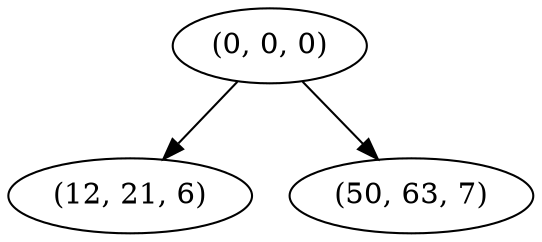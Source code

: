 digraph tree {
    "(0, 0, 0)";
    "(12, 21, 6)";
    "(50, 63, 7)";
    "(0, 0, 0)" -> "(12, 21, 6)";
    "(0, 0, 0)" -> "(50, 63, 7)";
}
